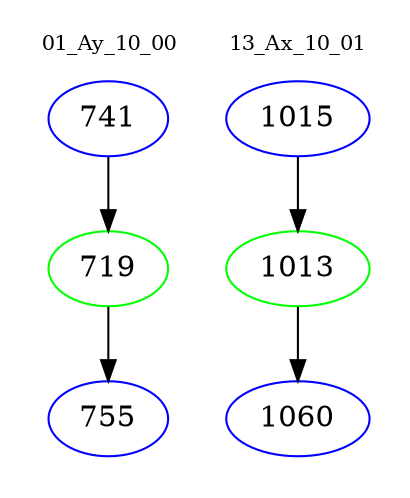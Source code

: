 digraph{
subgraph cluster_0 {
color = white
label = "01_Ay_10_00";
fontsize=10;
T0_741 [label="741", color="blue"]
T0_741 -> T0_719 [color="black"]
T0_719 [label="719", color="green"]
T0_719 -> T0_755 [color="black"]
T0_755 [label="755", color="blue"]
}
subgraph cluster_1 {
color = white
label = "13_Ax_10_01";
fontsize=10;
T1_1015 [label="1015", color="blue"]
T1_1015 -> T1_1013 [color="black"]
T1_1013 [label="1013", color="green"]
T1_1013 -> T1_1060 [color="black"]
T1_1060 [label="1060", color="blue"]
}
}
